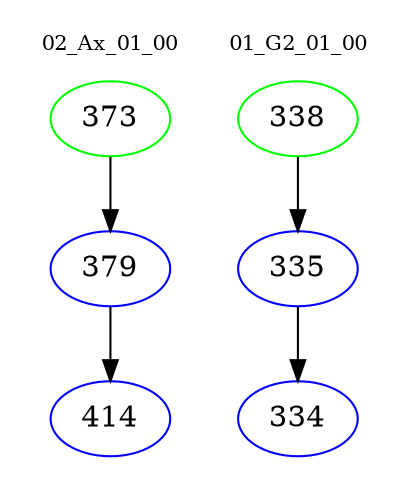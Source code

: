 digraph{
subgraph cluster_0 {
color = white
label = "02_Ax_01_00";
fontsize=10;
T0_373 [label="373", color="green"]
T0_373 -> T0_379 [color="black"]
T0_379 [label="379", color="blue"]
T0_379 -> T0_414 [color="black"]
T0_414 [label="414", color="blue"]
}
subgraph cluster_1 {
color = white
label = "01_G2_01_00";
fontsize=10;
T1_338 [label="338", color="green"]
T1_338 -> T1_335 [color="black"]
T1_335 [label="335", color="blue"]
T1_335 -> T1_334 [color="black"]
T1_334 [label="334", color="blue"]
}
}
